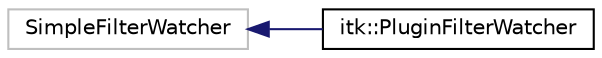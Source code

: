 digraph "Graphical Class Hierarchy"
{
  bgcolor="transparent";
  edge [fontname="Helvetica",fontsize="10",labelfontname="Helvetica",labelfontsize="10"];
  node [fontname="Helvetica",fontsize="10",shape=record];
  rankdir="LR";
  Node420 [label="SimpleFilterWatcher",height=0.2,width=0.4,color="grey75"];
  Node420 -> Node0 [dir="back",color="midnightblue",fontsize="10",style="solid",fontname="Helvetica"];
  Node0 [label="itk::PluginFilterWatcher",height=0.2,width=0.4,color="black",URL="$classitk_1_1PluginFilterWatcher.html",tooltip="Simple mechanism for monitoring the pipeline events of a filter and reporting these events to std::co..."];
}
